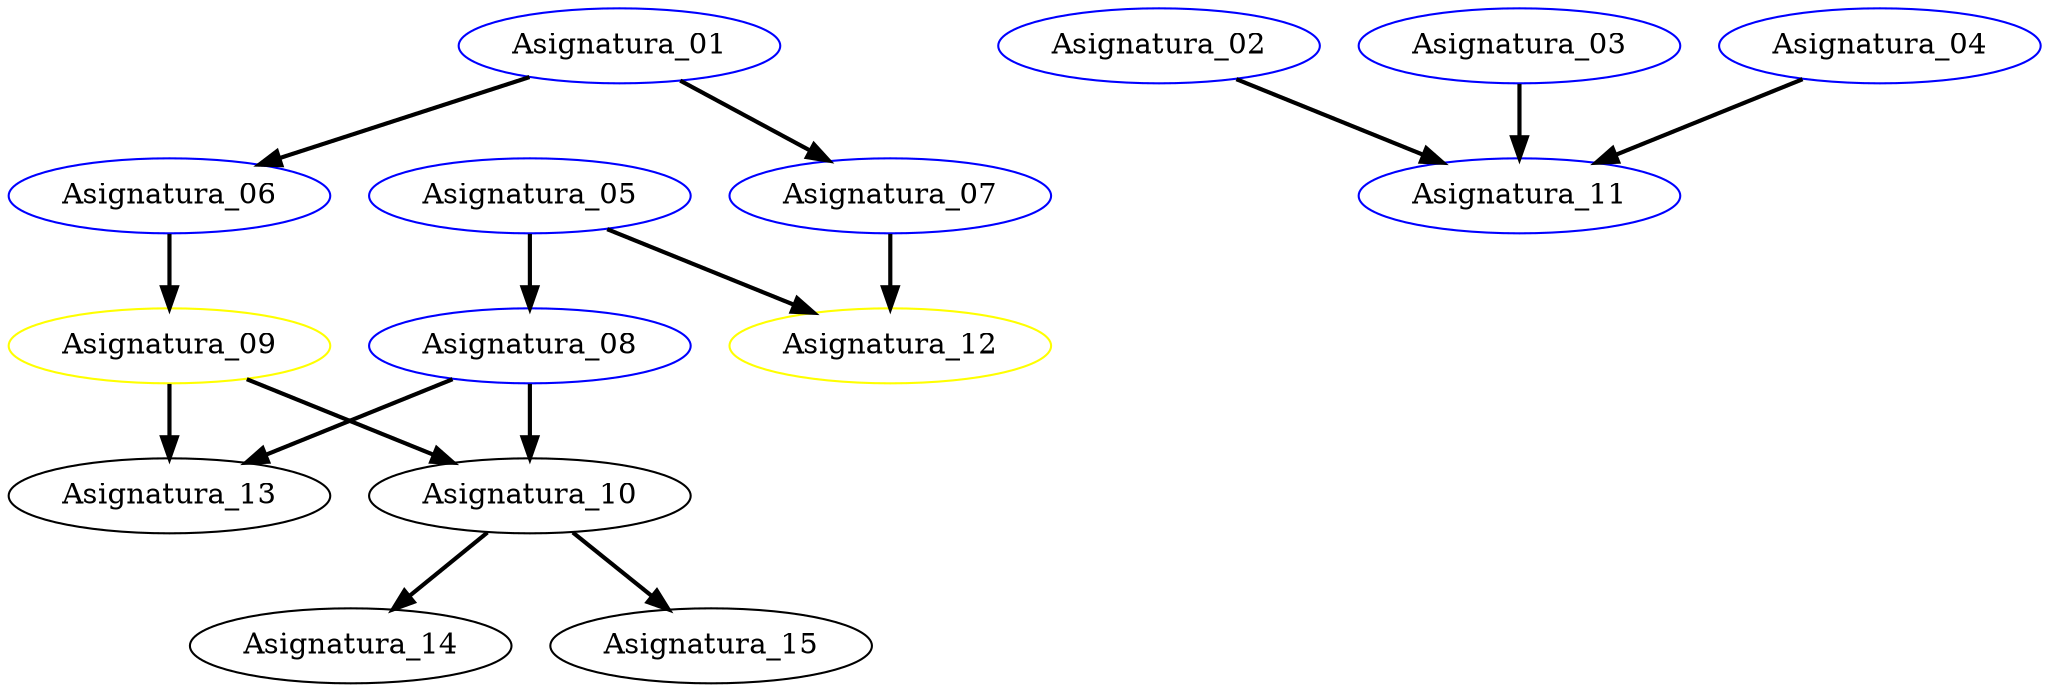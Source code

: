 strict digraph G {
  1 [ color="blue" label="Asignatura_01" ];
  2 [ color="blue" label="Asignatura_02" ];
  3 [ color="blue" label="Asignatura_03" ];
  4 [ color="blue" label="Asignatura_04" ];
  5 [ color="blue" label="Asignatura_05" ];
  6 [ color="blue" label="Asignatura_06" ];
  7 [ color="blue" label="Asignatura_07" ];
  8 [ color="blue" label="Asignatura_08" ];
  9 [ color="yellow" label="Asignatura_09" ];
  10 [ color="black" label="Asignatura_10" ];
  11 [ color="blue" label="Asignatura_11" ];
  12 [ color="yellow" label="Asignatura_12" ];
  13 [ color="black" label="Asignatura_13" ];
  14 [ color="black" label="Asignatura_14" ];
  15 [ color="black" label="Asignatura_15" ];
  1 -> 6 [ style="bold" label="" ];
  1 -> 7 [ style="bold" label="" ];
  5 -> 8 [ style="bold" label="" ];
  6 -> 9 [ style="bold" label="" ];
  8 -> 10 [ style="bold" label="" ];
  9 -> 10 [ style="bold" label="" ];
  2 -> 11 [ style="bold" label="" ];
  3 -> 11 [ style="bold" label="" ];
  4 -> 11 [ style="bold" label="" ];
  5 -> 12 [ style="bold" label="" ];
  7 -> 12 [ style="bold" label="" ];
  8 -> 13 [ style="bold" label="" ];
  9 -> 13 [ style="bold" label="" ];
  10 -> 14 [ style="bold" label="" ];
  10 -> 15 [ style="bold" label="" ];
}
